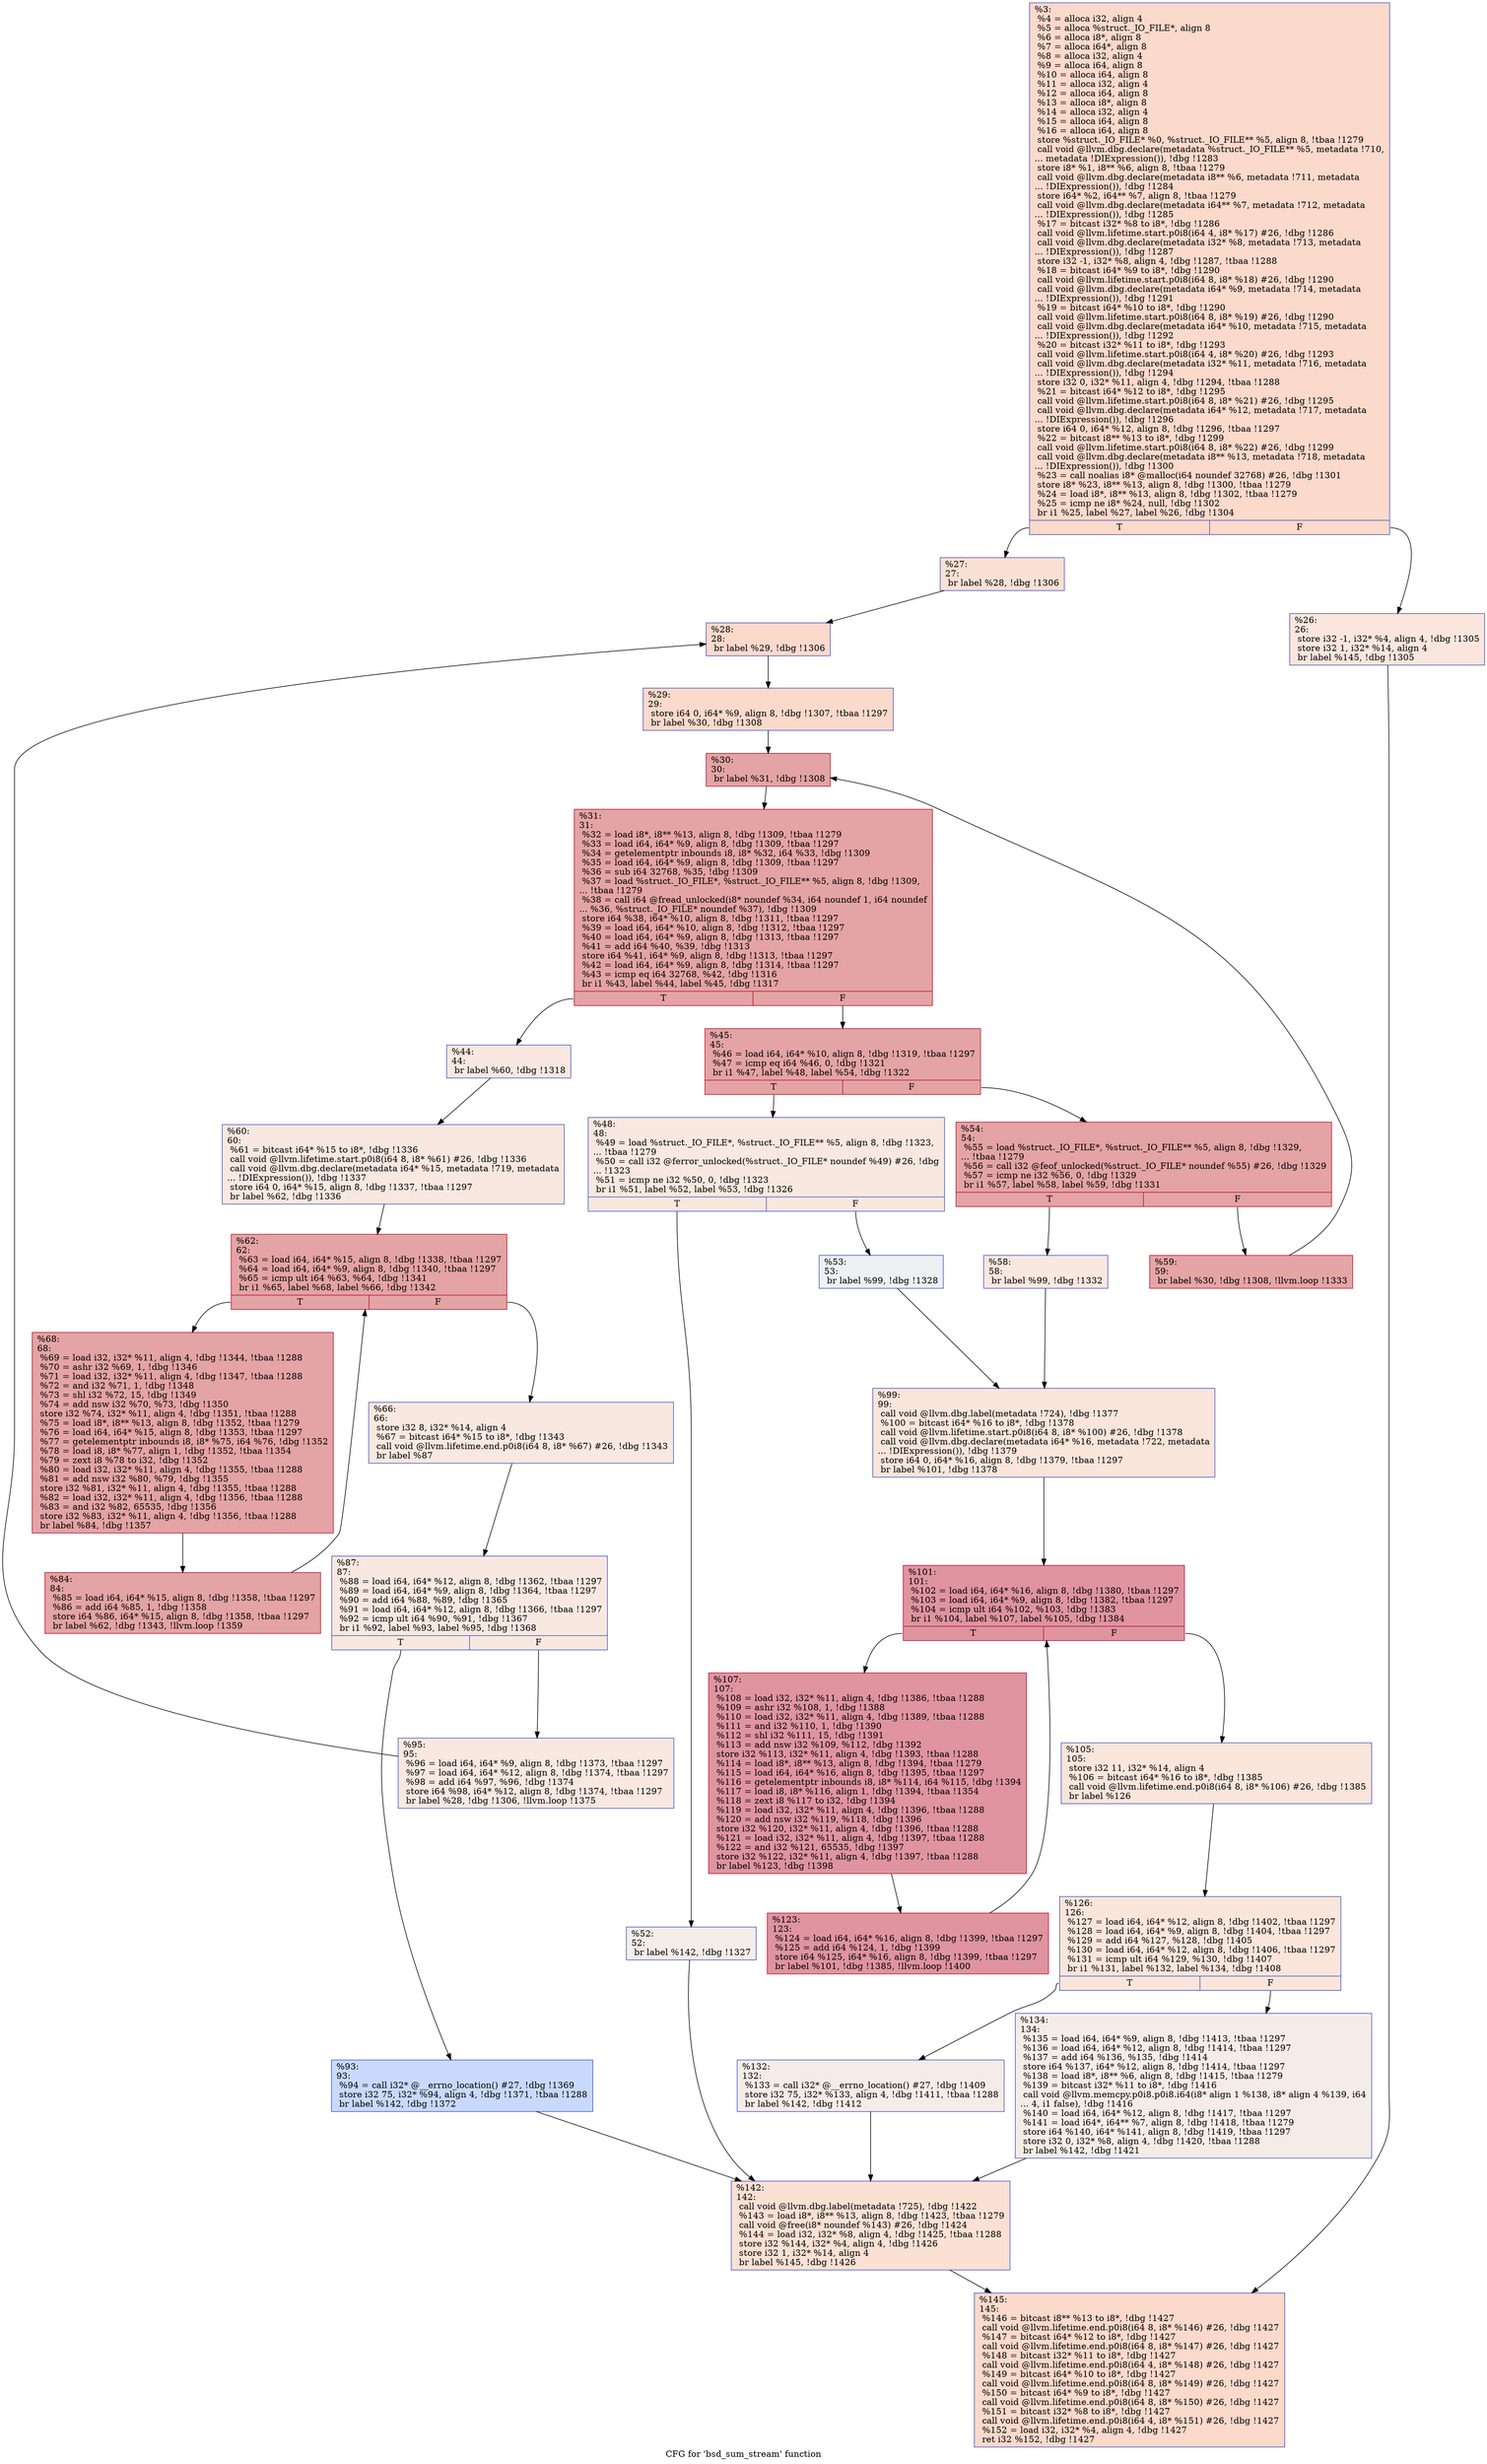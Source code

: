 digraph "CFG for 'bsd_sum_stream' function" {
	label="CFG for 'bsd_sum_stream' function";

	Node0x1e57810 [shape=record,color="#3d50c3ff", style=filled, fillcolor="#f7a88970",label="{%3:\l  %4 = alloca i32, align 4\l  %5 = alloca %struct._IO_FILE*, align 8\l  %6 = alloca i8*, align 8\l  %7 = alloca i64*, align 8\l  %8 = alloca i32, align 4\l  %9 = alloca i64, align 8\l  %10 = alloca i64, align 8\l  %11 = alloca i32, align 4\l  %12 = alloca i64, align 8\l  %13 = alloca i8*, align 8\l  %14 = alloca i32, align 4\l  %15 = alloca i64, align 8\l  %16 = alloca i64, align 8\l  store %struct._IO_FILE* %0, %struct._IO_FILE** %5, align 8, !tbaa !1279\l  call void @llvm.dbg.declare(metadata %struct._IO_FILE** %5, metadata !710,\l... metadata !DIExpression()), !dbg !1283\l  store i8* %1, i8** %6, align 8, !tbaa !1279\l  call void @llvm.dbg.declare(metadata i8** %6, metadata !711, metadata\l... !DIExpression()), !dbg !1284\l  store i64* %2, i64** %7, align 8, !tbaa !1279\l  call void @llvm.dbg.declare(metadata i64** %7, metadata !712, metadata\l... !DIExpression()), !dbg !1285\l  %17 = bitcast i32* %8 to i8*, !dbg !1286\l  call void @llvm.lifetime.start.p0i8(i64 4, i8* %17) #26, !dbg !1286\l  call void @llvm.dbg.declare(metadata i32* %8, metadata !713, metadata\l... !DIExpression()), !dbg !1287\l  store i32 -1, i32* %8, align 4, !dbg !1287, !tbaa !1288\l  %18 = bitcast i64* %9 to i8*, !dbg !1290\l  call void @llvm.lifetime.start.p0i8(i64 8, i8* %18) #26, !dbg !1290\l  call void @llvm.dbg.declare(metadata i64* %9, metadata !714, metadata\l... !DIExpression()), !dbg !1291\l  %19 = bitcast i64* %10 to i8*, !dbg !1290\l  call void @llvm.lifetime.start.p0i8(i64 8, i8* %19) #26, !dbg !1290\l  call void @llvm.dbg.declare(metadata i64* %10, metadata !715, metadata\l... !DIExpression()), !dbg !1292\l  %20 = bitcast i32* %11 to i8*, !dbg !1293\l  call void @llvm.lifetime.start.p0i8(i64 4, i8* %20) #26, !dbg !1293\l  call void @llvm.dbg.declare(metadata i32* %11, metadata !716, metadata\l... !DIExpression()), !dbg !1294\l  store i32 0, i32* %11, align 4, !dbg !1294, !tbaa !1288\l  %21 = bitcast i64* %12 to i8*, !dbg !1295\l  call void @llvm.lifetime.start.p0i8(i64 8, i8* %21) #26, !dbg !1295\l  call void @llvm.dbg.declare(metadata i64* %12, metadata !717, metadata\l... !DIExpression()), !dbg !1296\l  store i64 0, i64* %12, align 8, !dbg !1296, !tbaa !1297\l  %22 = bitcast i8** %13 to i8*, !dbg !1299\l  call void @llvm.lifetime.start.p0i8(i64 8, i8* %22) #26, !dbg !1299\l  call void @llvm.dbg.declare(metadata i8** %13, metadata !718, metadata\l... !DIExpression()), !dbg !1300\l  %23 = call noalias i8* @malloc(i64 noundef 32768) #26, !dbg !1301\l  store i8* %23, i8** %13, align 8, !dbg !1300, !tbaa !1279\l  %24 = load i8*, i8** %13, align 8, !dbg !1302, !tbaa !1279\l  %25 = icmp ne i8* %24, null, !dbg !1302\l  br i1 %25, label %27, label %26, !dbg !1304\l|{<s0>T|<s1>F}}"];
	Node0x1e57810:s0 -> Node0x1fad760;
	Node0x1e57810:s1 -> Node0x1fad710;
	Node0x1fad710 [shape=record,color="#3d50c3ff", style=filled, fillcolor="#f3c7b170",label="{%26:\l26:                                               \l  store i32 -1, i32* %4, align 4, !dbg !1305\l  store i32 1, i32* %14, align 4\l  br label %145, !dbg !1305\l}"];
	Node0x1fad710 -> Node0x1fae0c0;
	Node0x1fad760 [shape=record,color="#3d50c3ff", style=filled, fillcolor="#f7b99e70",label="{%27:\l27:                                               \l  br label %28, !dbg !1306\l}"];
	Node0x1fad760 -> Node0x1fad7b0;
	Node0x1fad7b0 [shape=record,color="#3d50c3ff", style=filled, fillcolor="#f7a88970",label="{%28:\l28:                                               \l  br label %29, !dbg !1306\l}"];
	Node0x1fad7b0 -> Node0x1fad800;
	Node0x1fad800 [shape=record,color="#3d50c3ff", style=filled, fillcolor="#f7a88970",label="{%29:\l29:                                               \l  store i64 0, i64* %9, align 8, !dbg !1307, !tbaa !1297\l  br label %30, !dbg !1308\l}"];
	Node0x1fad800 -> Node0x1fad850;
	Node0x1fad850 [shape=record,color="#b70d28ff", style=filled, fillcolor="#c32e3170",label="{%30:\l30:                                               \l  br label %31, !dbg !1308\l}"];
	Node0x1fad850 -> Node0x1fad8a0;
	Node0x1fad8a0 [shape=record,color="#b70d28ff", style=filled, fillcolor="#c32e3170",label="{%31:\l31:                                               \l  %32 = load i8*, i8** %13, align 8, !dbg !1309, !tbaa !1279\l  %33 = load i64, i64* %9, align 8, !dbg !1309, !tbaa !1297\l  %34 = getelementptr inbounds i8, i8* %32, i64 %33, !dbg !1309\l  %35 = load i64, i64* %9, align 8, !dbg !1309, !tbaa !1297\l  %36 = sub i64 32768, %35, !dbg !1309\l  %37 = load %struct._IO_FILE*, %struct._IO_FILE** %5, align 8, !dbg !1309,\l... !tbaa !1279\l  %38 = call i64 @fread_unlocked(i8* noundef %34, i64 noundef 1, i64 noundef\l... %36, %struct._IO_FILE* noundef %37), !dbg !1309\l  store i64 %38, i64* %10, align 8, !dbg !1311, !tbaa !1297\l  %39 = load i64, i64* %10, align 8, !dbg !1312, !tbaa !1297\l  %40 = load i64, i64* %9, align 8, !dbg !1313, !tbaa !1297\l  %41 = add i64 %40, %39, !dbg !1313\l  store i64 %41, i64* %9, align 8, !dbg !1313, !tbaa !1297\l  %42 = load i64, i64* %9, align 8, !dbg !1314, !tbaa !1297\l  %43 = icmp eq i64 32768, %42, !dbg !1316\l  br i1 %43, label %44, label %45, !dbg !1317\l|{<s0>T|<s1>F}}"];
	Node0x1fad8a0:s0 -> Node0x1fad8f0;
	Node0x1fad8a0:s1 -> Node0x1fad940;
	Node0x1fad8f0 [shape=record,color="#3d50c3ff", style=filled, fillcolor="#f1ccb870",label="{%44:\l44:                                               \l  br label %60, !dbg !1318\l}"];
	Node0x1fad8f0 -> Node0x1fadb70;
	Node0x1fad940 [shape=record,color="#b70d28ff", style=filled, fillcolor="#c32e3170",label="{%45:\l45:                                               \l  %46 = load i64, i64* %10, align 8, !dbg !1319, !tbaa !1297\l  %47 = icmp eq i64 %46, 0, !dbg !1321\l  br i1 %47, label %48, label %54, !dbg !1322\l|{<s0>T|<s1>F}}"];
	Node0x1fad940:s0 -> Node0x1fad990;
	Node0x1fad940:s1 -> Node0x1fada80;
	Node0x1fad990 [shape=record,color="#3d50c3ff", style=filled, fillcolor="#f1ccb870",label="{%48:\l48:                                               \l  %49 = load %struct._IO_FILE*, %struct._IO_FILE** %5, align 8, !dbg !1323,\l... !tbaa !1279\l  %50 = call i32 @ferror_unlocked(%struct._IO_FILE* noundef %49) #26, !dbg\l... !1323\l  %51 = icmp ne i32 %50, 0, !dbg !1323\l  br i1 %51, label %52, label %53, !dbg !1326\l|{<s0>T|<s1>F}}"];
	Node0x1fad990:s0 -> Node0x1fad9e0;
	Node0x1fad990:s1 -> Node0x1fada30;
	Node0x1fad9e0 [shape=record,color="#3d50c3ff", style=filled, fillcolor="#e8d6cc70",label="{%52:\l52:                                               \l  br label %142, !dbg !1327\l}"];
	Node0x1fad9e0 -> Node0x1fae070;
	Node0x1fada30 [shape=record,color="#3d50c3ff", style=filled, fillcolor="#d9dce170",label="{%53:\l53:                                               \l  br label %99, !dbg !1328\l}"];
	Node0x1fada30 -> Node0x1faddf0;
	Node0x1fada80 [shape=record,color="#b70d28ff", style=filled, fillcolor="#c32e3170",label="{%54:\l54:                                               \l  %55 = load %struct._IO_FILE*, %struct._IO_FILE** %5, align 8, !dbg !1329,\l... !tbaa !1279\l  %56 = call i32 @feof_unlocked(%struct._IO_FILE* noundef %55) #26, !dbg !1329\l  %57 = icmp ne i32 %56, 0, !dbg !1329\l  br i1 %57, label %58, label %59, !dbg !1331\l|{<s0>T|<s1>F}}"];
	Node0x1fada80:s0 -> Node0x1fadad0;
	Node0x1fada80:s1 -> Node0x1fadb20;
	Node0x1fadad0 [shape=record,color="#3d50c3ff", style=filled, fillcolor="#f1ccb870",label="{%58:\l58:                                               \l  br label %99, !dbg !1332\l}"];
	Node0x1fadad0 -> Node0x1faddf0;
	Node0x1fadb20 [shape=record,color="#b70d28ff", style=filled, fillcolor="#c5333470",label="{%59:\l59:                                               \l  br label %30, !dbg !1308, !llvm.loop !1333\l}"];
	Node0x1fadb20 -> Node0x1fad850;
	Node0x1fadb70 [shape=record,color="#3d50c3ff", style=filled, fillcolor="#f1ccb870",label="{%60:\l60:                                               \l  %61 = bitcast i64* %15 to i8*, !dbg !1336\l  call void @llvm.lifetime.start.p0i8(i64 8, i8* %61) #26, !dbg !1336\l  call void @llvm.dbg.declare(metadata i64* %15, metadata !719, metadata\l... !DIExpression()), !dbg !1337\l  store i64 0, i64* %15, align 8, !dbg !1337, !tbaa !1297\l  br label %62, !dbg !1336\l}"];
	Node0x1fadb70 -> Node0x1fadbc0;
	Node0x1fadbc0 [shape=record,color="#b70d28ff", style=filled, fillcolor="#c32e3170",label="{%62:\l62:                                               \l  %63 = load i64, i64* %15, align 8, !dbg !1338, !tbaa !1297\l  %64 = load i64, i64* %9, align 8, !dbg !1340, !tbaa !1297\l  %65 = icmp ult i64 %63, %64, !dbg !1341\l  br i1 %65, label %68, label %66, !dbg !1342\l|{<s0>T|<s1>F}}"];
	Node0x1fadbc0:s0 -> Node0x1fadc60;
	Node0x1fadbc0:s1 -> Node0x1fadc10;
	Node0x1fadc10 [shape=record,color="#3d50c3ff", style=filled, fillcolor="#f1ccb870",label="{%66:\l66:                                               \l  store i32 8, i32* %14, align 4\l  %67 = bitcast i64* %15 to i8*, !dbg !1343\l  call void @llvm.lifetime.end.p0i8(i64 8, i8* %67) #26, !dbg !1343\l  br label %87\l}"];
	Node0x1fadc10 -> Node0x1fadd00;
	Node0x1fadc60 [shape=record,color="#b70d28ff", style=filled, fillcolor="#c32e3170",label="{%68:\l68:                                               \l  %69 = load i32, i32* %11, align 4, !dbg !1344, !tbaa !1288\l  %70 = ashr i32 %69, 1, !dbg !1346\l  %71 = load i32, i32* %11, align 4, !dbg !1347, !tbaa !1288\l  %72 = and i32 %71, 1, !dbg !1348\l  %73 = shl i32 %72, 15, !dbg !1349\l  %74 = add nsw i32 %70, %73, !dbg !1350\l  store i32 %74, i32* %11, align 4, !dbg !1351, !tbaa !1288\l  %75 = load i8*, i8** %13, align 8, !dbg !1352, !tbaa !1279\l  %76 = load i64, i64* %15, align 8, !dbg !1353, !tbaa !1297\l  %77 = getelementptr inbounds i8, i8* %75, i64 %76, !dbg !1352\l  %78 = load i8, i8* %77, align 1, !dbg !1352, !tbaa !1354\l  %79 = zext i8 %78 to i32, !dbg !1352\l  %80 = load i32, i32* %11, align 4, !dbg !1355, !tbaa !1288\l  %81 = add nsw i32 %80, %79, !dbg !1355\l  store i32 %81, i32* %11, align 4, !dbg !1355, !tbaa !1288\l  %82 = load i32, i32* %11, align 4, !dbg !1356, !tbaa !1288\l  %83 = and i32 %82, 65535, !dbg !1356\l  store i32 %83, i32* %11, align 4, !dbg !1356, !tbaa !1288\l  br label %84, !dbg !1357\l}"];
	Node0x1fadc60 -> Node0x1fadcb0;
	Node0x1fadcb0 [shape=record,color="#b70d28ff", style=filled, fillcolor="#c32e3170",label="{%84:\l84:                                               \l  %85 = load i64, i64* %15, align 8, !dbg !1358, !tbaa !1297\l  %86 = add i64 %85, 1, !dbg !1358\l  store i64 %86, i64* %15, align 8, !dbg !1358, !tbaa !1297\l  br label %62, !dbg !1343, !llvm.loop !1359\l}"];
	Node0x1fadcb0 -> Node0x1fadbc0;
	Node0x1fadd00 [shape=record,color="#3d50c3ff", style=filled, fillcolor="#f1ccb870",label="{%87:\l87:                                               \l  %88 = load i64, i64* %12, align 8, !dbg !1362, !tbaa !1297\l  %89 = load i64, i64* %9, align 8, !dbg !1364, !tbaa !1297\l  %90 = add i64 %88, %89, !dbg !1365\l  %91 = load i64, i64* %12, align 8, !dbg !1366, !tbaa !1297\l  %92 = icmp ult i64 %90, %91, !dbg !1367\l  br i1 %92, label %93, label %95, !dbg !1368\l|{<s0>T|<s1>F}}"];
	Node0x1fadd00:s0 -> Node0x1fadd50;
	Node0x1fadd00:s1 -> Node0x1fadda0;
	Node0x1fadd50 [shape=record,color="#3d50c3ff", style=filled, fillcolor="#85a8fc70",label="{%93:\l93:                                               \l  %94 = call i32* @__errno_location() #27, !dbg !1369\l  store i32 75, i32* %94, align 4, !dbg !1371, !tbaa !1288\l  br label %142, !dbg !1372\l}"];
	Node0x1fadd50 -> Node0x1fae070;
	Node0x1fadda0 [shape=record,color="#3d50c3ff", style=filled, fillcolor="#f1ccb870",label="{%95:\l95:                                               \l  %96 = load i64, i64* %9, align 8, !dbg !1373, !tbaa !1297\l  %97 = load i64, i64* %12, align 8, !dbg !1374, !tbaa !1297\l  %98 = add i64 %97, %96, !dbg !1374\l  store i64 %98, i64* %12, align 8, !dbg !1374, !tbaa !1297\l  br label %28, !dbg !1306, !llvm.loop !1375\l}"];
	Node0x1fadda0 -> Node0x1fad7b0;
	Node0x1faddf0 [shape=record,color="#3d50c3ff", style=filled, fillcolor="#f4c5ad70",label="{%99:\l99:                                               \l  call void @llvm.dbg.label(metadata !724), !dbg !1377\l  %100 = bitcast i64* %16 to i8*, !dbg !1378\l  call void @llvm.lifetime.start.p0i8(i64 8, i8* %100) #26, !dbg !1378\l  call void @llvm.dbg.declare(metadata i64* %16, metadata !722, metadata\l... !DIExpression()), !dbg !1379\l  store i64 0, i64* %16, align 8, !dbg !1379, !tbaa !1297\l  br label %101, !dbg !1378\l}"];
	Node0x1faddf0 -> Node0x1fade40;
	Node0x1fade40 [shape=record,color="#b70d28ff", style=filled, fillcolor="#b70d2870",label="{%101:\l101:                                              \l  %102 = load i64, i64* %16, align 8, !dbg !1380, !tbaa !1297\l  %103 = load i64, i64* %9, align 8, !dbg !1382, !tbaa !1297\l  %104 = icmp ult i64 %102, %103, !dbg !1383\l  br i1 %104, label %107, label %105, !dbg !1384\l|{<s0>T|<s1>F}}"];
	Node0x1fade40:s0 -> Node0x1fadee0;
	Node0x1fade40:s1 -> Node0x1fade90;
	Node0x1fade90 [shape=record,color="#3d50c3ff", style=filled, fillcolor="#f4c5ad70",label="{%105:\l105:                                              \l  store i32 11, i32* %14, align 4\l  %106 = bitcast i64* %16 to i8*, !dbg !1385\l  call void @llvm.lifetime.end.p0i8(i64 8, i8* %106) #26, !dbg !1385\l  br label %126\l}"];
	Node0x1fade90 -> Node0x1fadf80;
	Node0x1fadee0 [shape=record,color="#b70d28ff", style=filled, fillcolor="#b70d2870",label="{%107:\l107:                                              \l  %108 = load i32, i32* %11, align 4, !dbg !1386, !tbaa !1288\l  %109 = ashr i32 %108, 1, !dbg !1388\l  %110 = load i32, i32* %11, align 4, !dbg !1389, !tbaa !1288\l  %111 = and i32 %110, 1, !dbg !1390\l  %112 = shl i32 %111, 15, !dbg !1391\l  %113 = add nsw i32 %109, %112, !dbg !1392\l  store i32 %113, i32* %11, align 4, !dbg !1393, !tbaa !1288\l  %114 = load i8*, i8** %13, align 8, !dbg !1394, !tbaa !1279\l  %115 = load i64, i64* %16, align 8, !dbg !1395, !tbaa !1297\l  %116 = getelementptr inbounds i8, i8* %114, i64 %115, !dbg !1394\l  %117 = load i8, i8* %116, align 1, !dbg !1394, !tbaa !1354\l  %118 = zext i8 %117 to i32, !dbg !1394\l  %119 = load i32, i32* %11, align 4, !dbg !1396, !tbaa !1288\l  %120 = add nsw i32 %119, %118, !dbg !1396\l  store i32 %120, i32* %11, align 4, !dbg !1396, !tbaa !1288\l  %121 = load i32, i32* %11, align 4, !dbg !1397, !tbaa !1288\l  %122 = and i32 %121, 65535, !dbg !1397\l  store i32 %122, i32* %11, align 4, !dbg !1397, !tbaa !1288\l  br label %123, !dbg !1398\l}"];
	Node0x1fadee0 -> Node0x1fadf30;
	Node0x1fadf30 [shape=record,color="#b70d28ff", style=filled, fillcolor="#b70d2870",label="{%123:\l123:                                              \l  %124 = load i64, i64* %16, align 8, !dbg !1399, !tbaa !1297\l  %125 = add i64 %124, 1, !dbg !1399\l  store i64 %125, i64* %16, align 8, !dbg !1399, !tbaa !1297\l  br label %101, !dbg !1385, !llvm.loop !1400\l}"];
	Node0x1fadf30 -> Node0x1fade40;
	Node0x1fadf80 [shape=record,color="#3d50c3ff", style=filled, fillcolor="#f4c5ad70",label="{%126:\l126:                                              \l  %127 = load i64, i64* %12, align 8, !dbg !1402, !tbaa !1297\l  %128 = load i64, i64* %9, align 8, !dbg !1404, !tbaa !1297\l  %129 = add i64 %127, %128, !dbg !1405\l  %130 = load i64, i64* %12, align 8, !dbg !1406, !tbaa !1297\l  %131 = icmp ult i64 %129, %130, !dbg !1407\l  br i1 %131, label %132, label %134, !dbg !1408\l|{<s0>T|<s1>F}}"];
	Node0x1fadf80:s0 -> Node0x1fadfd0;
	Node0x1fadf80:s1 -> Node0x1fae020;
	Node0x1fadfd0 [shape=record,color="#3d50c3ff", style=filled, fillcolor="#ead5c970",label="{%132:\l132:                                              \l  %133 = call i32* @__errno_location() #27, !dbg !1409\l  store i32 75, i32* %133, align 4, !dbg !1411, !tbaa !1288\l  br label %142, !dbg !1412\l}"];
	Node0x1fadfd0 -> Node0x1fae070;
	Node0x1fae020 [shape=record,color="#3d50c3ff", style=filled, fillcolor="#ead5c970",label="{%134:\l134:                                              \l  %135 = load i64, i64* %9, align 8, !dbg !1413, !tbaa !1297\l  %136 = load i64, i64* %12, align 8, !dbg !1414, !tbaa !1297\l  %137 = add i64 %136, %135, !dbg !1414\l  store i64 %137, i64* %12, align 8, !dbg !1414, !tbaa !1297\l  %138 = load i8*, i8** %6, align 8, !dbg !1415, !tbaa !1279\l  %139 = bitcast i32* %11 to i8*, !dbg !1416\l  call void @llvm.memcpy.p0i8.p0i8.i64(i8* align 1 %138, i8* align 4 %139, i64\l... 4, i1 false), !dbg !1416\l  %140 = load i64, i64* %12, align 8, !dbg !1417, !tbaa !1297\l  %141 = load i64*, i64** %7, align 8, !dbg !1418, !tbaa !1279\l  store i64 %140, i64* %141, align 8, !dbg !1419, !tbaa !1297\l  store i32 0, i32* %8, align 4, !dbg !1420, !tbaa !1288\l  br label %142, !dbg !1421\l}"];
	Node0x1fae020 -> Node0x1fae070;
	Node0x1fae070 [shape=record,color="#3d50c3ff", style=filled, fillcolor="#f7b99e70",label="{%142:\l142:                                              \l  call void @llvm.dbg.label(metadata !725), !dbg !1422\l  %143 = load i8*, i8** %13, align 8, !dbg !1423, !tbaa !1279\l  call void @free(i8* noundef %143) #26, !dbg !1424\l  %144 = load i32, i32* %8, align 4, !dbg !1425, !tbaa !1288\l  store i32 %144, i32* %4, align 4, !dbg !1426\l  store i32 1, i32* %14, align 4\l  br label %145, !dbg !1426\l}"];
	Node0x1fae070 -> Node0x1fae0c0;
	Node0x1fae0c0 [shape=record,color="#3d50c3ff", style=filled, fillcolor="#f7a88970",label="{%145:\l145:                                              \l  %146 = bitcast i8** %13 to i8*, !dbg !1427\l  call void @llvm.lifetime.end.p0i8(i64 8, i8* %146) #26, !dbg !1427\l  %147 = bitcast i64* %12 to i8*, !dbg !1427\l  call void @llvm.lifetime.end.p0i8(i64 8, i8* %147) #26, !dbg !1427\l  %148 = bitcast i32* %11 to i8*, !dbg !1427\l  call void @llvm.lifetime.end.p0i8(i64 4, i8* %148) #26, !dbg !1427\l  %149 = bitcast i64* %10 to i8*, !dbg !1427\l  call void @llvm.lifetime.end.p0i8(i64 8, i8* %149) #26, !dbg !1427\l  %150 = bitcast i64* %9 to i8*, !dbg !1427\l  call void @llvm.lifetime.end.p0i8(i64 8, i8* %150) #26, !dbg !1427\l  %151 = bitcast i32* %8 to i8*, !dbg !1427\l  call void @llvm.lifetime.end.p0i8(i64 4, i8* %151) #26, !dbg !1427\l  %152 = load i32, i32* %4, align 4, !dbg !1427\l  ret i32 %152, !dbg !1427\l}"];
}
